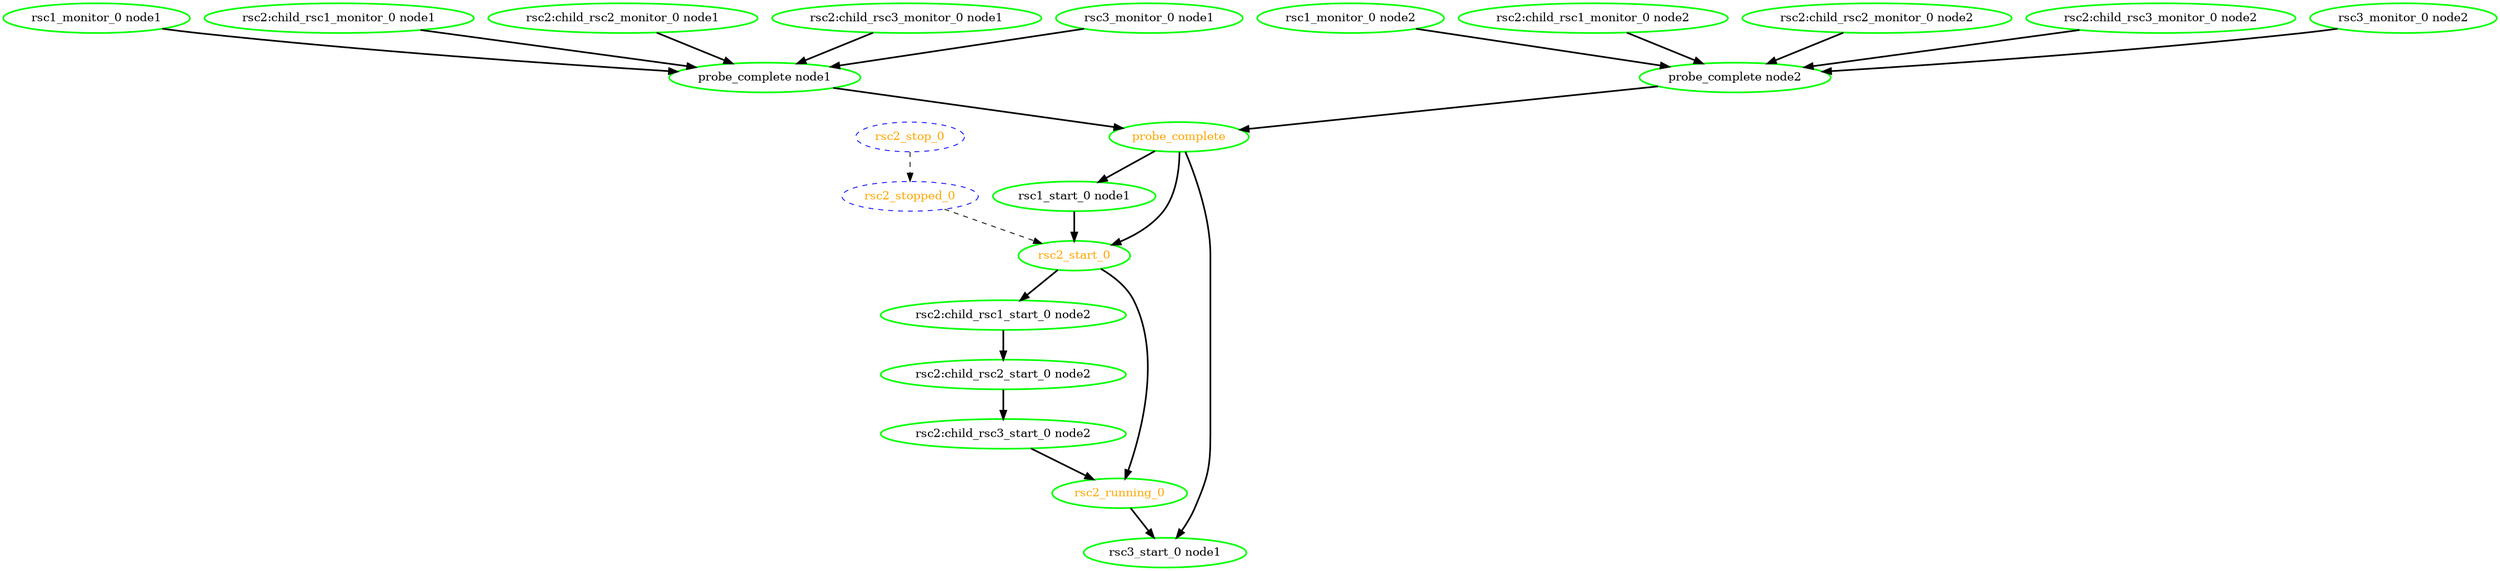 digraph "g" {
	size = "30,30"
"probe_complete" [ style=bold color="green" fontcolor="orange" ]
"probe_complete node1" [ style=bold color="green" fontcolor="black" ]
"rsc1_monitor_0 node1" [ style=bold color="green" fontcolor="black" ]
"rsc2:child_rsc1_monitor_0 node1" [ style=bold color="green" fontcolor="black" ]
"rsc2:child_rsc2_monitor_0 node1" [ style=bold color="green" fontcolor="black" ]
"rsc2:child_rsc3_monitor_0 node1" [ style=bold color="green" fontcolor="black" ]
"rsc3_monitor_0 node1" [ style=bold color="green" fontcolor="black" ]
"probe_complete node2" [ style=bold color="green" fontcolor="black" ]
"rsc1_monitor_0 node2" [ style=bold color="green" fontcolor="black" ]
"rsc2:child_rsc1_monitor_0 node2" [ style=bold color="green" fontcolor="black" ]
"rsc2:child_rsc2_monitor_0 node2" [ style=bold color="green" fontcolor="black" ]
"rsc2:child_rsc3_monitor_0 node2" [ style=bold color="green" fontcolor="black" ]
"rsc3_monitor_0 node2" [ style=bold color="green" fontcolor="black" ]
"rsc1_start_0 node1" [ style=bold color="green" fontcolor="black" ]
"rsc2:child_rsc1_start_0 node2" [ style=bold color="green" fontcolor="black" ]
"rsc2:child_rsc2_start_0 node2" [ style=bold color="green" fontcolor="black" ]
"rsc2:child_rsc3_start_0 node2" [ style=bold color="green" fontcolor="black" ]
"rsc2_start_0" [ style=bold color="green" fontcolor="orange" ]
"rsc2_running_0" [ style=bold color="green" fontcolor="orange" ]
"rsc2_stop_0" [ style="dashed" color="blue" fontcolor="orange" ]
"rsc2_stopped_0" [ style="dashed" color="blue" fontcolor="orange" ]
"rsc3_start_0 node1" [ style=bold color="green" fontcolor="black" ]
"probe_complete node1" -> "probe_complete" [ style = bold]
"probe_complete node2" -> "probe_complete" [ style = bold]
"rsc1_monitor_0 node1" -> "probe_complete node1" [ style = bold]
"rsc2:child_rsc1_monitor_0 node1" -> "probe_complete node1" [ style = bold]
"rsc2:child_rsc2_monitor_0 node1" -> "probe_complete node1" [ style = bold]
"rsc2:child_rsc3_monitor_0 node1" -> "probe_complete node1" [ style = bold]
"rsc3_monitor_0 node1" -> "probe_complete node1" [ style = bold]
"rsc1_monitor_0 node2" -> "probe_complete node2" [ style = bold]
"rsc2:child_rsc1_monitor_0 node2" -> "probe_complete node2" [ style = bold]
"rsc2:child_rsc2_monitor_0 node2" -> "probe_complete node2" [ style = bold]
"rsc2:child_rsc3_monitor_0 node2" -> "probe_complete node2" [ style = bold]
"rsc3_monitor_0 node2" -> "probe_complete node2" [ style = bold]
"probe_complete" -> "rsc1_start_0 node1" [ style = bold]
"rsc2_start_0" -> "rsc2:child_rsc1_start_0 node2" [ style = bold]
"rsc2:child_rsc1_start_0 node2" -> "rsc2:child_rsc2_start_0 node2" [ style = bold]
"rsc2:child_rsc2_start_0 node2" -> "rsc2:child_rsc3_start_0 node2" [ style = bold]
"probe_complete" -> "rsc2_start_0" [ style = bold]
"rsc1_start_0 node1" -> "rsc2_start_0" [ style = bold]
"rsc2_stopped_0" -> "rsc2_start_0" [ style = dashed]
"rsc2:child_rsc3_start_0 node2" -> "rsc2_running_0" [ style = bold]
"rsc2_start_0" -> "rsc2_running_0" [ style = bold]
"rsc2_stop_0" -> "rsc2_stopped_0" [ style = dashed]
"probe_complete" -> "rsc3_start_0 node1" [ style = bold]
"rsc2_running_0" -> "rsc3_start_0 node1" [ style = bold]
}
